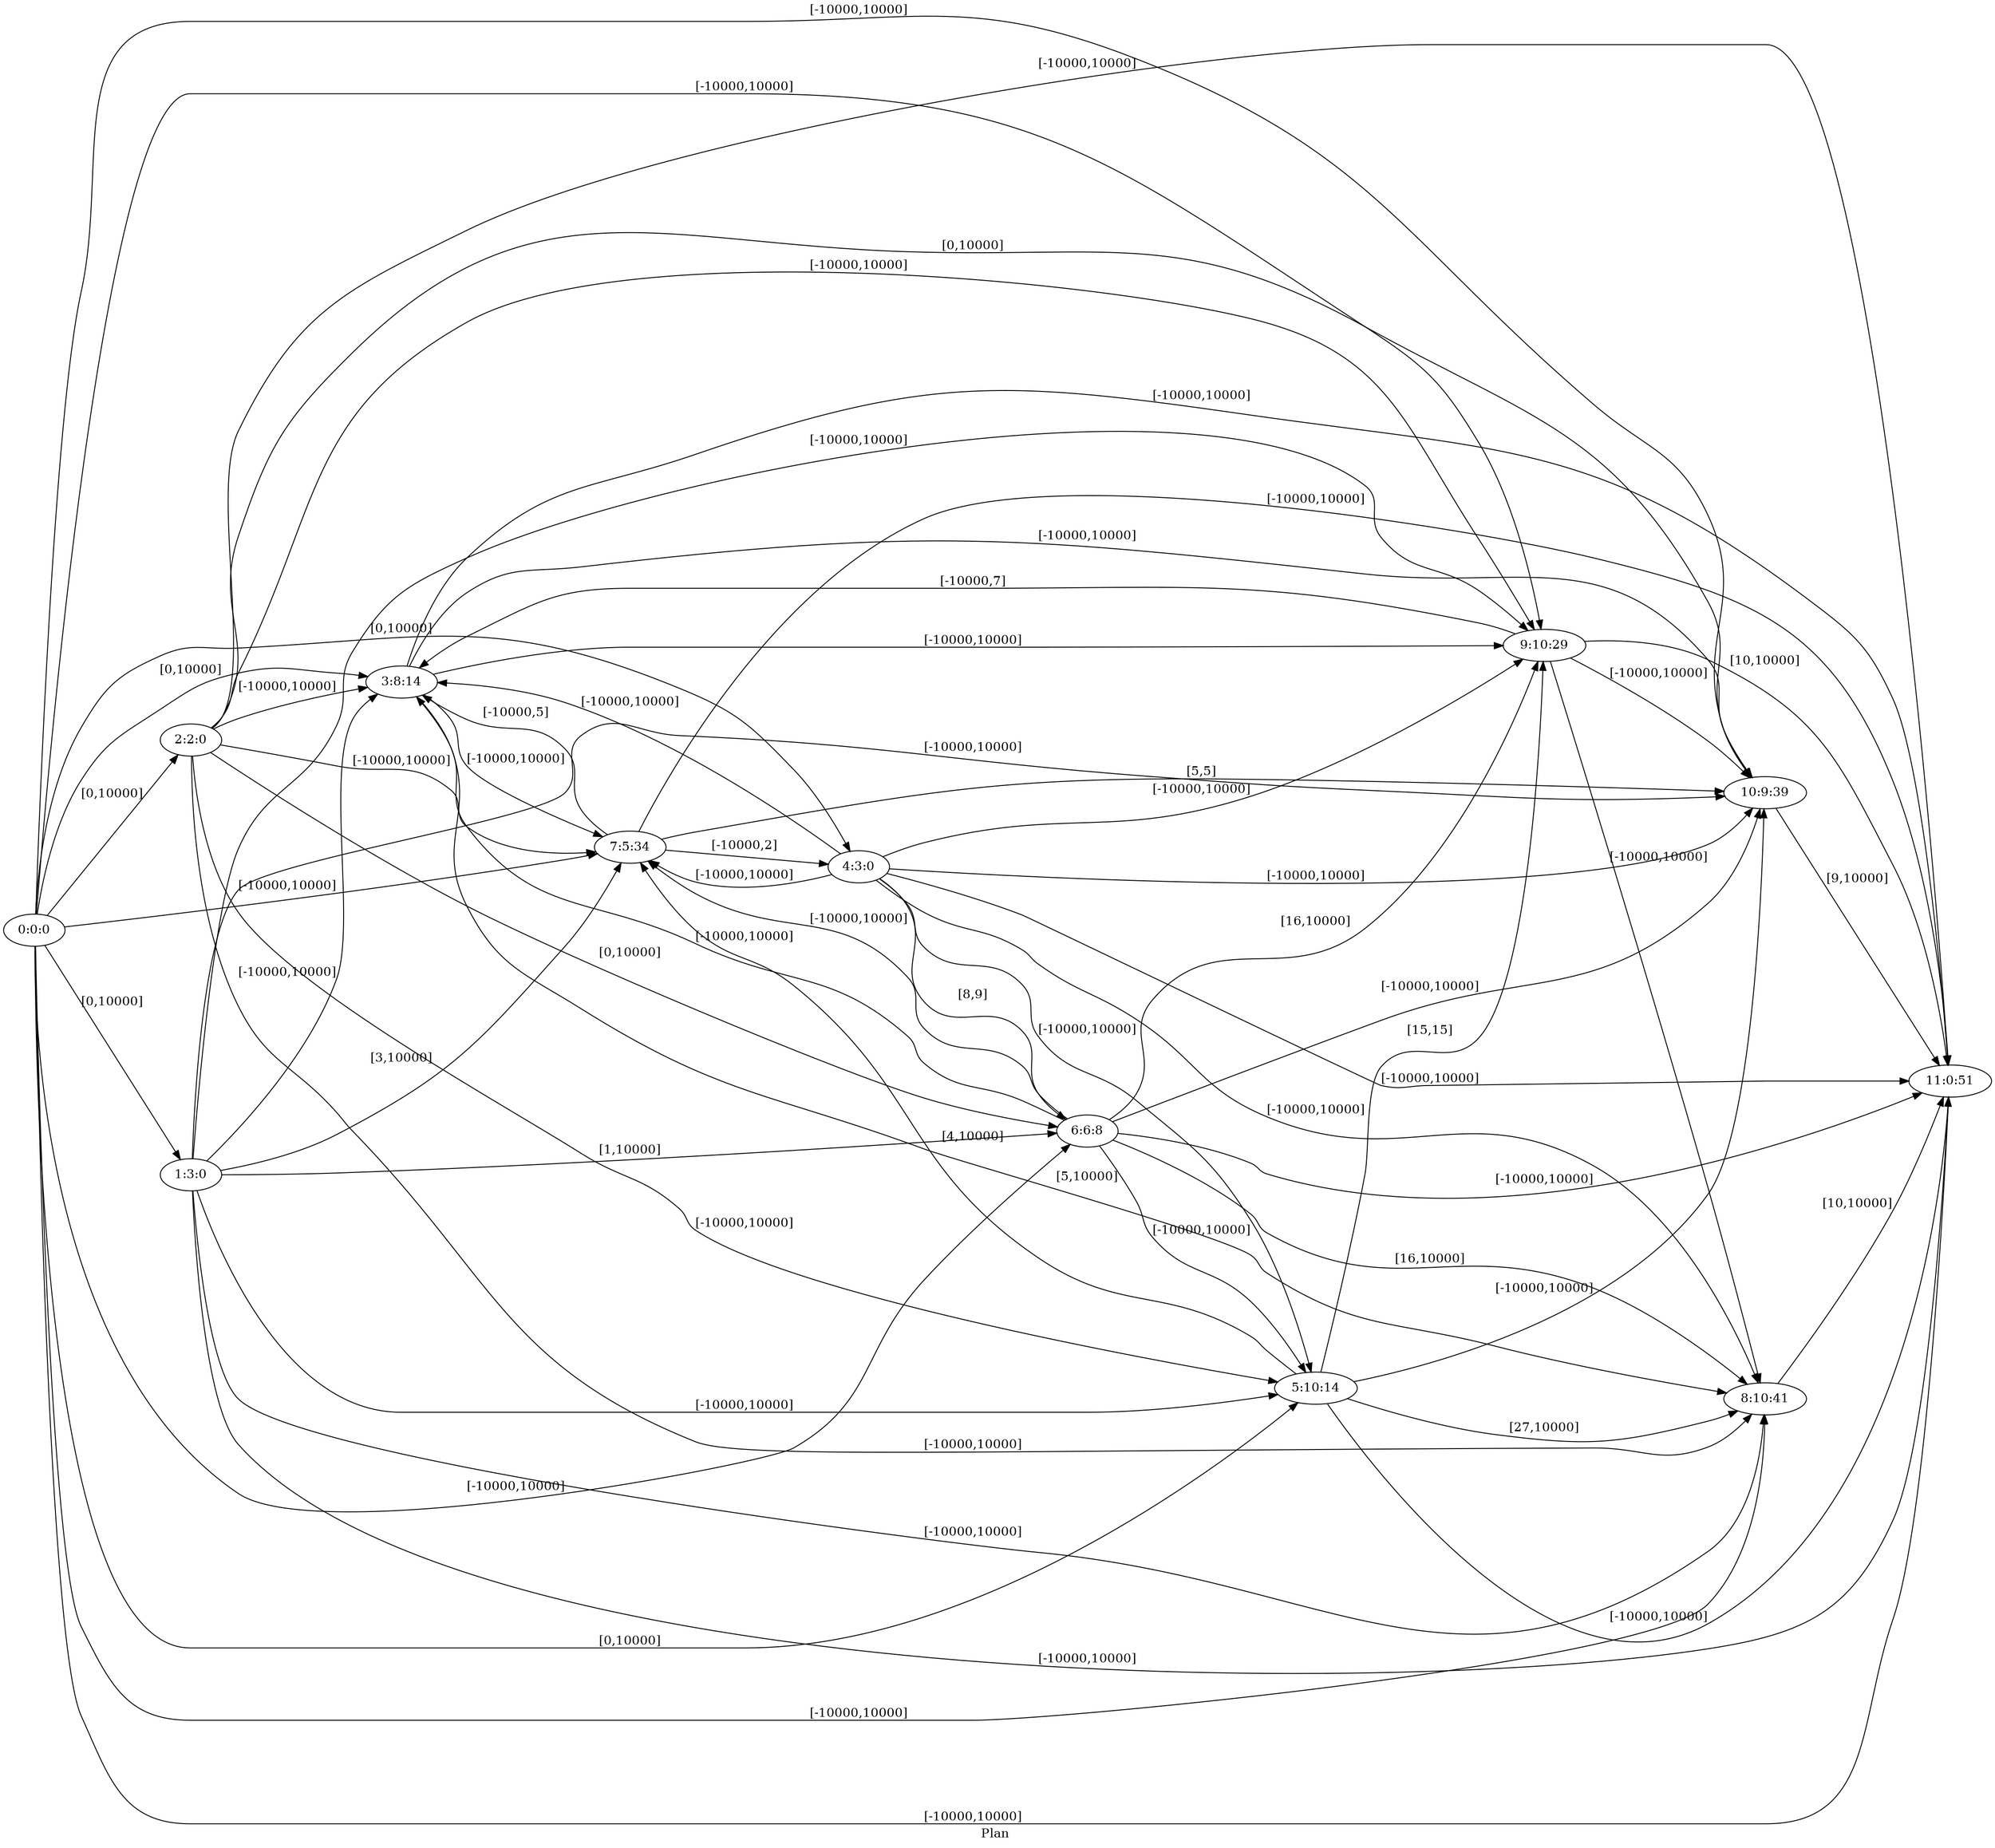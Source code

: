 digraph G {
 rankdir = LR;
 nodesep = .45; 
 size = 30;
label="Plan ";
 fldt = 0.758741;
"0:0:0"->"1:3:0"[ label = "[0,10000]"];
"0:0:0"->"2:2:0"[ label = "[0,10000]"];
"0:0:0"->"3:8:14"[ label = "[0,10000]"];
"0:0:0"->"4:3:0"[ label = "[0,10000]"];
"0:0:0"->"5:10:14"[ label = "[0,10000]"];
"0:0:0"->"6:6:8"[ label = "[-10000,10000]"];
"0:0:0"->"7:5:34"[ label = "[-10000,10000]"];
"0:0:0"->"8:10:41"[ label = "[-10000,10000]"];
"0:0:0"->"9:10:29"[ label = "[-10000,10000]"];
"0:0:0"->"10:9:39"[ label = "[-10000,10000]"];
"0:0:0"->"11:0:51"[ label = "[-10000,10000]"];
"1:3:0"->"3:8:14"[ label = "[-10000,10000]"];
"1:3:0"->"5:10:14"[ label = "[-10000,10000]"];
"1:3:0"->"6:6:8"[ label = "[1,10000]"];
"1:3:0"->"7:5:34"[ label = "[3,10000]"];
"1:3:0"->"8:10:41"[ label = "[-10000,10000]"];
"1:3:0"->"9:10:29"[ label = "[-10000,10000]"];
"1:3:0"->"10:9:39"[ label = "[-10000,10000]"];
"1:3:0"->"11:0:51"[ label = "[-10000,10000]"];
"2:2:0"->"3:8:14"[ label = "[-10000,10000]"];
"2:2:0"->"5:10:14"[ label = "[-10000,10000]"];
"2:2:0"->"6:6:8"[ label = "[0,10000]"];
"2:2:0"->"7:5:34"[ label = "[-10000,10000]"];
"2:2:0"->"8:10:41"[ label = "[-10000,10000]"];
"2:2:0"->"9:10:29"[ label = "[-10000,10000]"];
"2:2:0"->"10:9:39"[ label = "[0,10000]"];
"2:2:0"->"11:0:51"[ label = "[-10000,10000]"];
"3:8:14"->"7:5:34"[ label = "[-10000,10000]"];
"3:8:14"->"8:10:41"[ label = "[5,10000]"];
"3:8:14"->"9:10:29"[ label = "[-10000,10000]"];
"3:8:14"->"10:9:39"[ label = "[-10000,10000]"];
"3:8:14"->"11:0:51"[ label = "[-10000,10000]"];
"4:3:0"->"3:8:14"[ label = "[-10000,10000]"];
"4:3:0"->"5:10:14"[ label = "[-10000,10000]"];
"4:3:0"->"6:6:8"[ label = "[8,9]"];
"4:3:0"->"7:5:34"[ label = "[-10000,10000]"];
"4:3:0"->"8:10:41"[ label = "[-10000,10000]"];
"4:3:0"->"9:10:29"[ label = "[-10000,10000]"];
"4:3:0"->"10:9:39"[ label = "[-10000,10000]"];
"4:3:0"->"11:0:51"[ label = "[-10000,10000]"];
"5:10:14"->"7:5:34"[ label = "[4,10000]"];
"5:10:14"->"8:10:41"[ label = "[27,10000]"];
"5:10:14"->"9:10:29"[ label = "[15,15]"];
"5:10:14"->"10:9:39"[ label = "[-10000,10000]"];
"5:10:14"->"11:0:51"[ label = "[-10000,10000]"];
"6:6:8"->"3:8:14"[ label = "[-10000,10000]"];
"6:6:8"->"5:10:14"[ label = "[-10000,10000]"];
"6:6:8"->"7:5:34"[ label = "[-10000,10000]"];
"6:6:8"->"8:10:41"[ label = "[16,10000]"];
"6:6:8"->"9:10:29"[ label = "[16,10000]"];
"6:6:8"->"10:9:39"[ label = "[-10000,10000]"];
"6:6:8"->"11:0:51"[ label = "[-10000,10000]"];
"7:5:34"->"3:8:14"[ label = "[-10000,5]"];
"7:5:34"->"4:3:0"[ label = "[-10000,2]"];
"7:5:34"->"10:9:39"[ label = "[5,5]"];
"7:5:34"->"11:0:51"[ label = "[-10000,10000]"];
"8:10:41"->"11:0:51"[ label = "[10,10000]"];
"9:10:29"->"3:8:14"[ label = "[-10000,7]"];
"9:10:29"->"8:10:41"[ label = "[-10000,10000]"];
"9:10:29"->"10:9:39"[ label = "[-10000,10000]"];
"9:10:29"->"11:0:51"[ label = "[10,10000]"];
"10:9:39"->"11:0:51"[ label = "[9,10000]"];
}
